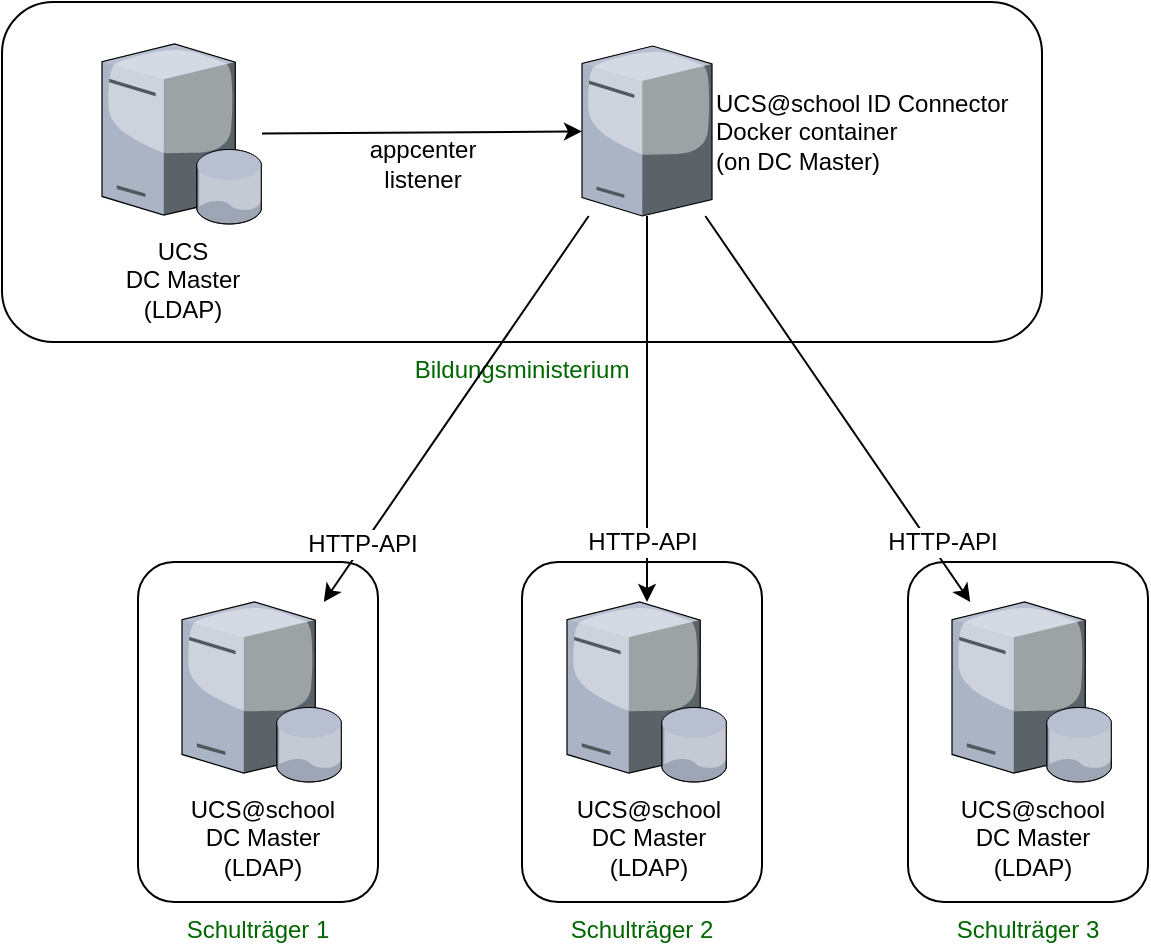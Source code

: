 <mxfile version="11.1.4" type="device"><diagram name="Page-1" id="e3a06f82-3646-2815-327d-82caf3d4e204"><mxGraphModel dx="1100" dy="651" grid="1" gridSize="10" guides="1" tooltips="1" connect="1" arrows="1" fold="1" page="1" pageScale="1.5" pageWidth="1169" pageHeight="826" background="none" math="0" shadow="0"><root><mxCell id="0" style=";html=1;"/><mxCell id="1" style=";html=1;" parent="0"/><mxCell id="Fv9wVL-wuWfZurTPlImG-31" value="&lt;font color=&quot;#006600&quot;&gt;Bildungsministerium&lt;/font&gt;" style="rounded=1;whiteSpace=wrap;html=1;labelPosition=center;verticalLabelPosition=bottom;align=center;verticalAlign=top;" parent="1" vertex="1"><mxGeometry x="230" y="140" width="520" height="170" as="geometry"/></mxCell><mxCell id="Fv9wVL-wuWfZurTPlImG-28" value="&lt;font color=&quot;#006600&quot;&gt;Schulträger 3&lt;/font&gt;" style="rounded=1;whiteSpace=wrap;html=1;labelPosition=center;verticalLabelPosition=bottom;align=center;verticalAlign=top;" parent="1" vertex="1"><mxGeometry x="683" y="420" width="120" height="170" as="geometry"/></mxCell><mxCell id="Fv9wVL-wuWfZurTPlImG-26" value="&lt;font color=&quot;#006600&quot;&gt;Schulträger 2&lt;br&gt;&lt;/font&gt;" style="rounded=1;whiteSpace=wrap;html=1;labelPosition=center;verticalLabelPosition=bottom;align=center;verticalAlign=top;" parent="1" vertex="1"><mxGeometry x="490" y="420" width="120" height="170" as="geometry"/></mxCell><mxCell id="Fv9wVL-wuWfZurTPlImG-25" value="&lt;font color=&quot;#006600&quot;&gt;Schulträger 1&lt;/font&gt;" style="rounded=1;whiteSpace=wrap;html=1;labelPosition=center;verticalLabelPosition=bottom;align=center;verticalAlign=top;" parent="1" vertex="1"><mxGeometry x="298" y="420" width="120" height="170" as="geometry"/></mxCell><mxCell id="Fv9wVL-wuWfZurTPlImG-5" value="UCS&lt;br&gt;DC Master&lt;br&gt;(LDAP)" style="verticalLabelPosition=bottom;aspect=fixed;html=1;verticalAlign=top;strokeColor=none;align=center;outlineConnect=0;shape=mxgraph.citrix.database_server;" parent="1" vertex="1"><mxGeometry x="280" y="161" width="80" height="90" as="geometry"/></mxCell><mxCell id="Fv9wVL-wuWfZurTPlImG-6" value="UCS@school ID Connector&lt;br&gt;Docker container&lt;br&gt;(on DC Master)" style="verticalLabelPosition=middle;aspect=fixed;html=1;verticalAlign=middle;strokeColor=none;align=left;outlineConnect=0;shape=mxgraph.citrix.tower_server;labelPosition=right;spacingRight=0;" parent="1" vertex="1"><mxGeometry x="520" y="162" width="65" height="85" as="geometry"/></mxCell><mxCell id="Fv9wVL-wuWfZurTPlImG-7" value="" style="endArrow=classic;html=1;" parent="1" source="Fv9wVL-wuWfZurTPlImG-5" target="Fv9wVL-wuWfZurTPlImG-6" edge="1"><mxGeometry width="50" height="50" relative="1" as="geometry"><mxPoint x="320" y="204.236" as="sourcePoint"/><mxPoint x="484" y="205.252" as="targetPoint"/></mxGeometry></mxCell><mxCell id="Fv9wVL-wuWfZurTPlImG-8" value="appcenter&lt;br&gt;listener" style="text;html=1;resizable=0;points=[];align=center;verticalAlign=middle;labelBackgroundColor=#ffffff;" parent="Fv9wVL-wuWfZurTPlImG-7" vertex="1" connectable="0"><mxGeometry x="0.342" relative="1" as="geometry"><mxPoint x="-28" y="16" as="offset"/></mxGeometry></mxCell><mxCell id="Fv9wVL-wuWfZurTPlImG-9" value="UCS@school&lt;br&gt;DC Master&lt;br&gt;(LDAP)" style="verticalLabelPosition=bottom;aspect=fixed;html=1;verticalAlign=top;strokeColor=none;align=center;outlineConnect=0;shape=mxgraph.citrix.database_server;" parent="1" vertex="1"><mxGeometry x="320" y="440" width="80" height="90" as="geometry"/></mxCell><mxCell id="Fv9wVL-wuWfZurTPlImG-10" value="UCS@school&lt;br&gt;DC Master&lt;br&gt;(LDAP)" style="verticalLabelPosition=bottom;aspect=fixed;html=1;verticalAlign=top;strokeColor=none;align=center;outlineConnect=0;shape=mxgraph.citrix.database_server;" parent="1" vertex="1"><mxGeometry x="512.5" y="440" width="80" height="90" as="geometry"/></mxCell><mxCell id="Fv9wVL-wuWfZurTPlImG-11" value="UCS@school&lt;br&gt;DC Master&lt;br&gt;(LDAP)" style="verticalLabelPosition=bottom;aspect=fixed;html=1;verticalAlign=top;strokeColor=none;align=center;outlineConnect=0;shape=mxgraph.citrix.database_server;" parent="1" vertex="1"><mxGeometry x="705" y="440" width="80" height="90" as="geometry"/></mxCell><mxCell id="Fv9wVL-wuWfZurTPlImG-12" value="" style="endArrow=classic;html=1;" parent="1" source="Fv9wVL-wuWfZurTPlImG-6" target="Fv9wVL-wuWfZurTPlImG-10" edge="1"><mxGeometry width="50" height="50" relative="1" as="geometry"><mxPoint x="480" y="361.242" as="sourcePoint"/><mxPoint x="640" y="360.21" as="targetPoint"/></mxGeometry></mxCell><mxCell id="p7PzKAsiORyZHISJg6rD-2" value="HTTP-API" style="text;html=1;resizable=0;points=[];align=center;verticalAlign=middle;labelBackgroundColor=#ffffff;" parent="Fv9wVL-wuWfZurTPlImG-12" vertex="1" connectable="0"><mxGeometry x="0.181" y="1" relative="1" as="geometry"><mxPoint x="-3.5" y="49" as="offset"/></mxGeometry></mxCell><mxCell id="Fv9wVL-wuWfZurTPlImG-14" value="" style="endArrow=classic;html=1;" parent="1" source="Fv9wVL-wuWfZurTPlImG-6" target="Fv9wVL-wuWfZurTPlImG-9" edge="1"><mxGeometry width="50" height="50" relative="1" as="geometry"><mxPoint x="440" y="270" as="sourcePoint"/><mxPoint x="440" y="463" as="targetPoint"/></mxGeometry></mxCell><mxCell id="p7PzKAsiORyZHISJg6rD-1" value="HTTP-API" style="text;html=1;resizable=0;points=[];align=center;verticalAlign=middle;labelBackgroundColor=#ffffff;" parent="Fv9wVL-wuWfZurTPlImG-14" vertex="1" connectable="0"><mxGeometry x="0.123" y="-2" relative="1" as="geometry"><mxPoint x="-37.5" y="56" as="offset"/></mxGeometry></mxCell><mxCell id="Fv9wVL-wuWfZurTPlImG-16" value="" style="endArrow=classic;html=1;" parent="1" source="Fv9wVL-wuWfZurTPlImG-6" target="Fv9wVL-wuWfZurTPlImG-11" edge="1"><mxGeometry width="50" height="50" relative="1" as="geometry"><mxPoint x="562.5" y="257" as="sourcePoint"/><mxPoint x="562.5" y="450" as="targetPoint"/></mxGeometry></mxCell><mxCell id="p7PzKAsiORyZHISJg6rD-3" value="HTTP-API" style="text;html=1;resizable=0;points=[];align=center;verticalAlign=middle;labelBackgroundColor=#ffffff;" parent="Fv9wVL-wuWfZurTPlImG-16" vertex="1" connectable="0"><mxGeometry x="0.272" y="1" relative="1" as="geometry"><mxPoint x="33" y="40.5" as="offset"/></mxGeometry></mxCell></root></mxGraphModel></diagram></mxfile>

